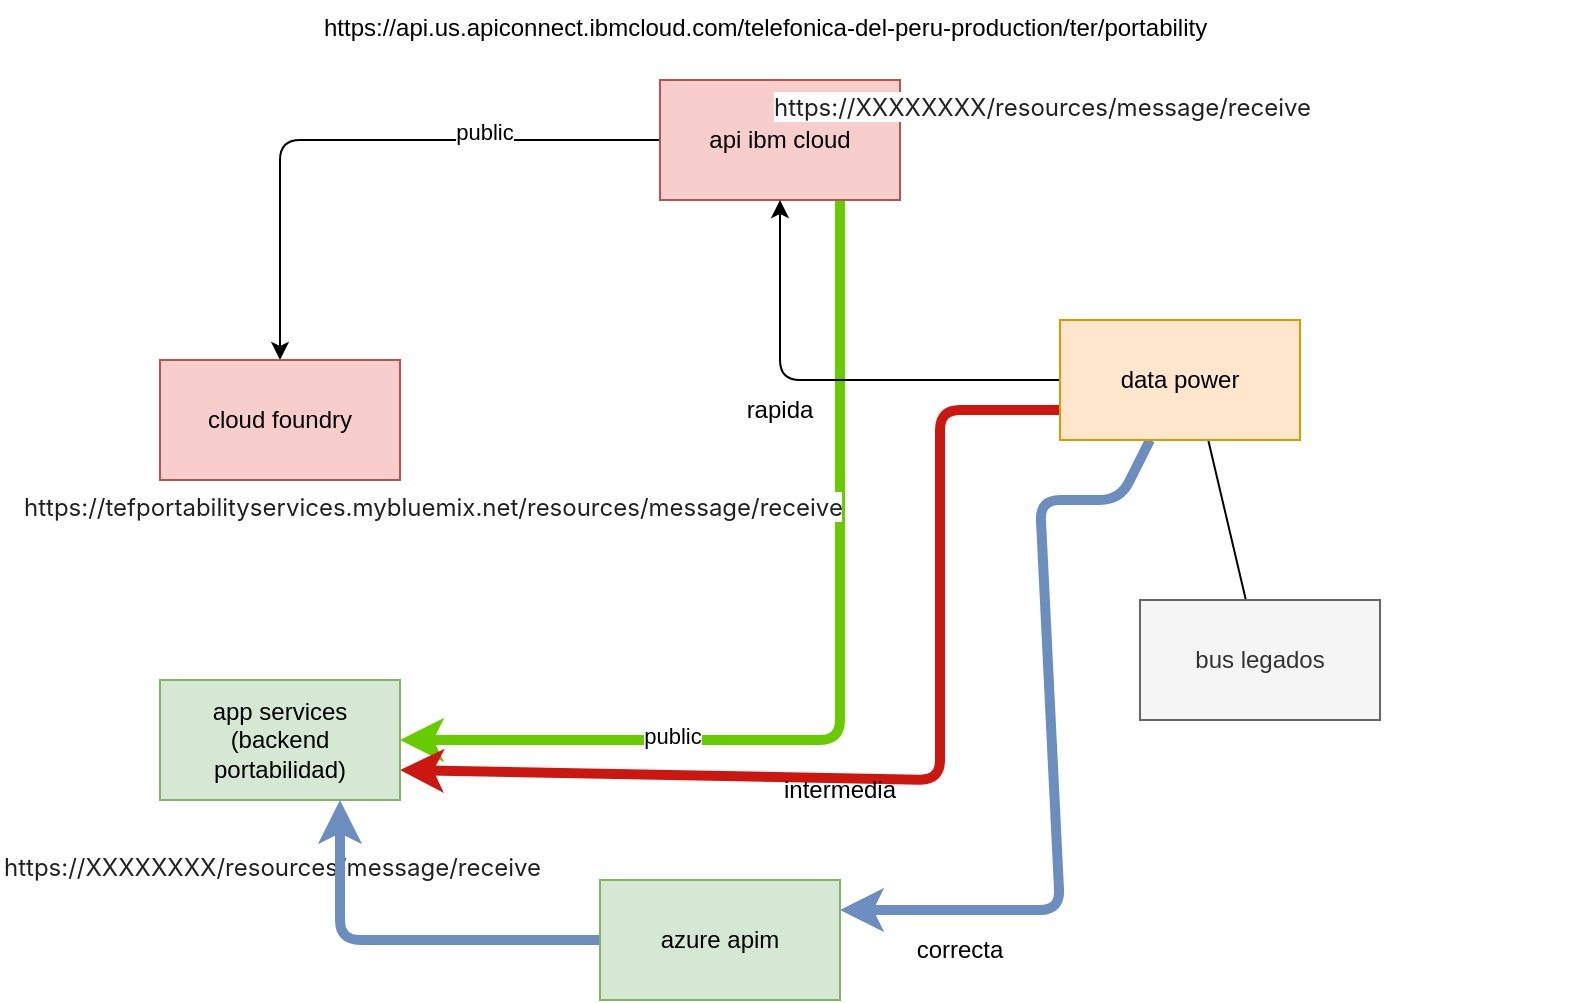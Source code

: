 <mxfile>
    <diagram id="DY3KgahHdtrSO7vdMCM6" name="Page-1">
        <mxGraphModel dx="978" dy="669" grid="1" gridSize="10" guides="1" tooltips="1" connect="1" arrows="1" fold="1" page="1" pageScale="1" pageWidth="1100" pageHeight="850" math="0" shadow="0">
            <root>
                <mxCell id="0"/>
                <mxCell id="1" parent="0"/>
                <mxCell id="7" style="edgeStyle=none;html=1;entryX=0.5;entryY=0;entryDx=0;entryDy=0;" edge="1" parent="1" source="2" target="6">
                    <mxGeometry relative="1" as="geometry"/>
                </mxCell>
                <mxCell id="2" value="bus legados" style="rounded=0;whiteSpace=wrap;html=1;fillColor=#f5f5f5;fontColor=#333333;strokeColor=#666666;" vertex="1" parent="1">
                    <mxGeometry x="650" y="340" width="120" height="60" as="geometry"/>
                </mxCell>
                <mxCell id="9" style="edgeStyle=none;html=1;entryX=0.5;entryY=0;entryDx=0;entryDy=0;" edge="1" parent="1" source="3" target="4">
                    <mxGeometry relative="1" as="geometry">
                        <Array as="points">
                            <mxPoint x="220" y="110"/>
                        </Array>
                    </mxGeometry>
                </mxCell>
                <mxCell id="16" value="public" style="edgeLabel;html=1;align=center;verticalAlign=middle;resizable=0;points=[];" vertex="1" connectable="0" parent="9">
                    <mxGeometry x="-0.412" y="-4" relative="1" as="geometry">
                        <mxPoint as="offset"/>
                    </mxGeometry>
                </mxCell>
                <mxCell id="14" style="edgeStyle=none;html=1;entryX=1;entryY=0.5;entryDx=0;entryDy=0;exitX=0.75;exitY=1;exitDx=0;exitDy=0;strokeWidth=5;strokeColor=#66CC00;" edge="1" parent="1" source="3" target="12">
                    <mxGeometry relative="1" as="geometry">
                        <Array as="points">
                            <mxPoint x="500" y="410"/>
                        </Array>
                    </mxGeometry>
                </mxCell>
                <mxCell id="18" value="public" style="edgeLabel;html=1;align=center;verticalAlign=middle;resizable=0;points=[];" vertex="1" connectable="0" parent="14">
                    <mxGeometry x="0.446" y="-2" relative="1" as="geometry">
                        <mxPoint as="offset"/>
                    </mxGeometry>
                </mxCell>
                <mxCell id="3" value="api ibm cloud" style="rounded=0;whiteSpace=wrap;html=1;fillColor=#f8cecc;strokeColor=#b85450;" vertex="1" parent="1">
                    <mxGeometry x="410" y="80" width="120" height="60" as="geometry"/>
                </mxCell>
                <mxCell id="4" value="cloud foundry" style="rounded=0;whiteSpace=wrap;html=1;fillColor=#f8cecc;strokeColor=#b85450;" vertex="1" parent="1">
                    <mxGeometry x="160" y="220" width="120" height="60" as="geometry"/>
                </mxCell>
                <mxCell id="8" style="edgeStyle=none;html=1;entryX=0.5;entryY=1;entryDx=0;entryDy=0;" edge="1" parent="1" source="6" target="3">
                    <mxGeometry relative="1" as="geometry">
                        <Array as="points">
                            <mxPoint x="470" y="230"/>
                        </Array>
                    </mxGeometry>
                </mxCell>
                <mxCell id="19" style="edgeStyle=none;html=1;strokeColor=#CC1710;strokeWidth=5;entryX=1;entryY=0.75;entryDx=0;entryDy=0;exitX=0;exitY=0.75;exitDx=0;exitDy=0;" edge="1" parent="1" source="6" target="12">
                    <mxGeometry relative="1" as="geometry">
                        <mxPoint x="320" y="430" as="targetPoint"/>
                        <Array as="points">
                            <mxPoint x="550" y="245"/>
                            <mxPoint x="550" y="430"/>
                        </Array>
                    </mxGeometry>
                </mxCell>
                <mxCell id="21" style="edgeStyle=none;html=1;entryX=1;entryY=0.25;entryDx=0;entryDy=0;strokeColor=#6c8ebf;strokeWidth=5;fillColor=#dae8fc;" edge="1" parent="1" source="6" target="20">
                    <mxGeometry relative="1" as="geometry">
                        <Array as="points">
                            <mxPoint x="640" y="290"/>
                            <mxPoint x="600" y="290"/>
                            <mxPoint x="610" y="495"/>
                        </Array>
                    </mxGeometry>
                </mxCell>
                <mxCell id="6" value="data power" style="rounded=0;whiteSpace=wrap;html=1;fillColor=#ffe6cc;strokeColor=#d79b00;" vertex="1" parent="1">
                    <mxGeometry x="610" y="200" width="120" height="60" as="geometry"/>
                </mxCell>
                <mxCell id="10" value="&lt;meta charset=&quot;utf-8&quot;&gt;&lt;span style=&quot;color: rgb(33, 33, 33); font-family: Inter, OpenSans, Helvetica, Arial, sans-serif; font-size: 12px; font-style: normal; font-variant-ligatures: normal; font-variant-caps: normal; font-weight: 400; letter-spacing: normal; orphans: 2; text-align: left; text-indent: 0px; text-transform: none; widows: 2; word-spacing: 0px; -webkit-text-stroke-width: 0px; background-color: rgb(255, 255, 255); text-decoration-thickness: initial; text-decoration-style: initial; text-decoration-color: initial; float: none; display: inline !important;&quot;&gt;https://tefportabilityservices.mybluemix.net/resources/message/receive&lt;/span&gt;" style="text;whiteSpace=wrap;html=1;" vertex="1" parent="1">
                    <mxGeometry x="90" y="280" width="410" height="40" as="geometry"/>
                </mxCell>
                <mxCell id="11" value="&lt;meta charset=&quot;utf-8&quot;&gt;&lt;span&gt;&lt;span dir=&quot;ltr&quot; class=&quot;ui-provider gr b c d e f g h i j k l m n o p q r s t u v w x y z ab ac ae af ag ah ai aj ak&quot;&gt;https://api.us.apiconnect.ibmcloud.com/telefonica-del-peru-production/ter/portability&lt;/span&gt;&lt;/span&gt;" style="text;whiteSpace=wrap;html=1;" vertex="1" parent="1">
                    <mxGeometry x="240" y="40" width="480" height="40" as="geometry"/>
                </mxCell>
                <mxCell id="12" value="app services&lt;br&gt;(backend portabilidad)" style="rounded=0;whiteSpace=wrap;html=1;fillColor=#d5e8d4;strokeColor=#82b366;" vertex="1" parent="1">
                    <mxGeometry x="160" y="380" width="120" height="60" as="geometry"/>
                </mxCell>
                <mxCell id="13" value="&lt;span style=&quot;color: rgb(33, 33, 33); font-family: Inter, OpenSans, Helvetica, Arial, sans-serif; font-size: 12px; font-style: normal; font-variant-ligatures: normal; font-variant-caps: normal; font-weight: 400; letter-spacing: normal; orphans: 2; text-align: left; text-indent: 0px; text-transform: none; widows: 2; word-spacing: 0px; -webkit-text-stroke-width: 0px; background-color: rgb(255, 255, 255); text-decoration-thickness: initial; text-decoration-style: initial; text-decoration-color: initial; float: none; display: inline !important;&quot;&gt;https://XXXXXXXX/resources/message/receive&lt;/span&gt;" style="text;whiteSpace=wrap;html=1;" vertex="1" parent="1">
                    <mxGeometry x="80" y="460" width="410" height="40" as="geometry"/>
                </mxCell>
                <mxCell id="15" value="&lt;span style=&quot;color: rgb(33, 33, 33); font-family: Inter, OpenSans, Helvetica, Arial, sans-serif; font-size: 12px; font-style: normal; font-variant-ligatures: normal; font-variant-caps: normal; font-weight: 400; letter-spacing: normal; orphans: 2; text-align: left; text-indent: 0px; text-transform: none; widows: 2; word-spacing: 0px; -webkit-text-stroke-width: 0px; background-color: rgb(255, 255, 255); text-decoration-thickness: initial; text-decoration-style: initial; text-decoration-color: initial; float: none; display: inline !important;&quot;&gt;https://XXXXXXXX/resources/message/receive&lt;/span&gt;" style="text;whiteSpace=wrap;html=1;" vertex="1" parent="1">
                    <mxGeometry x="465" y="80" width="410" height="40" as="geometry"/>
                </mxCell>
                <mxCell id="22" style="edgeStyle=none;html=1;entryX=0.75;entryY=1;entryDx=0;entryDy=0;strokeColor=#6c8ebf;strokeWidth=5;fillColor=#dae8fc;" edge="1" parent="1" source="20" target="12">
                    <mxGeometry relative="1" as="geometry">
                        <Array as="points">
                            <mxPoint x="250" y="510"/>
                        </Array>
                    </mxGeometry>
                </mxCell>
                <mxCell id="20" value="azure apim" style="rounded=0;whiteSpace=wrap;html=1;fillColor=#d5e8d4;strokeColor=#82b366;" vertex="1" parent="1">
                    <mxGeometry x="380" y="480" width="120" height="60" as="geometry"/>
                </mxCell>
                <mxCell id="23" value="correcta" style="text;html=1;strokeColor=none;fillColor=none;align=center;verticalAlign=middle;whiteSpace=wrap;rounded=0;" vertex="1" parent="1">
                    <mxGeometry x="530" y="500" width="60" height="30" as="geometry"/>
                </mxCell>
                <mxCell id="24" value="intermedia" style="text;html=1;strokeColor=none;fillColor=none;align=center;verticalAlign=middle;whiteSpace=wrap;rounded=0;" vertex="1" parent="1">
                    <mxGeometry x="470" y="420" width="60" height="30" as="geometry"/>
                </mxCell>
                <mxCell id="25" value="rapida" style="text;html=1;strokeColor=none;fillColor=none;align=center;verticalAlign=middle;whiteSpace=wrap;rounded=0;" vertex="1" parent="1">
                    <mxGeometry x="440" y="230" width="60" height="30" as="geometry"/>
                </mxCell>
            </root>
        </mxGraphModel>
    </diagram>
</mxfile>